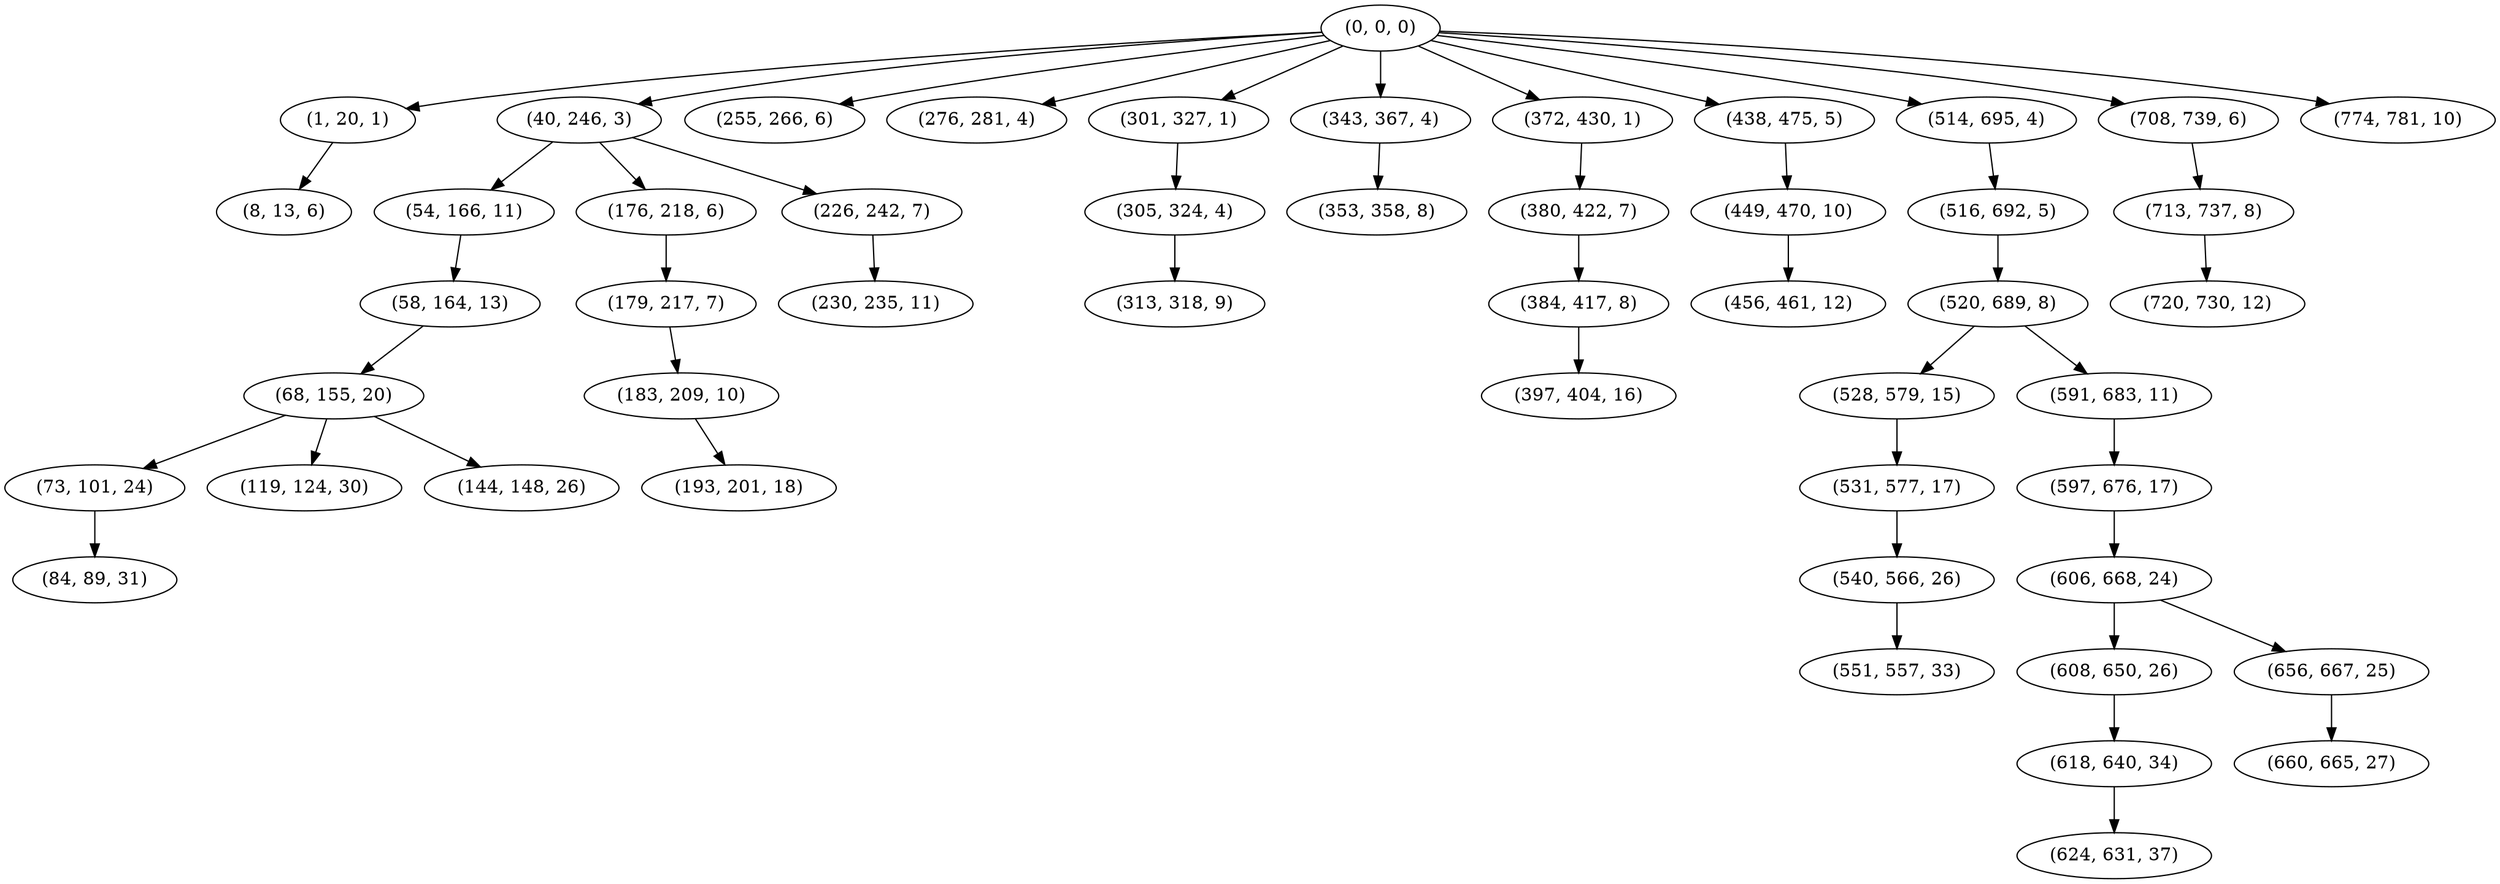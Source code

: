 digraph tree {
    "(0, 0, 0)";
    "(1, 20, 1)";
    "(8, 13, 6)";
    "(40, 246, 3)";
    "(54, 166, 11)";
    "(58, 164, 13)";
    "(68, 155, 20)";
    "(73, 101, 24)";
    "(84, 89, 31)";
    "(119, 124, 30)";
    "(144, 148, 26)";
    "(176, 218, 6)";
    "(179, 217, 7)";
    "(183, 209, 10)";
    "(193, 201, 18)";
    "(226, 242, 7)";
    "(230, 235, 11)";
    "(255, 266, 6)";
    "(276, 281, 4)";
    "(301, 327, 1)";
    "(305, 324, 4)";
    "(313, 318, 9)";
    "(343, 367, 4)";
    "(353, 358, 8)";
    "(372, 430, 1)";
    "(380, 422, 7)";
    "(384, 417, 8)";
    "(397, 404, 16)";
    "(438, 475, 5)";
    "(449, 470, 10)";
    "(456, 461, 12)";
    "(514, 695, 4)";
    "(516, 692, 5)";
    "(520, 689, 8)";
    "(528, 579, 15)";
    "(531, 577, 17)";
    "(540, 566, 26)";
    "(551, 557, 33)";
    "(591, 683, 11)";
    "(597, 676, 17)";
    "(606, 668, 24)";
    "(608, 650, 26)";
    "(618, 640, 34)";
    "(624, 631, 37)";
    "(656, 667, 25)";
    "(660, 665, 27)";
    "(708, 739, 6)";
    "(713, 737, 8)";
    "(720, 730, 12)";
    "(774, 781, 10)";
    "(0, 0, 0)" -> "(1, 20, 1)";
    "(0, 0, 0)" -> "(40, 246, 3)";
    "(0, 0, 0)" -> "(255, 266, 6)";
    "(0, 0, 0)" -> "(276, 281, 4)";
    "(0, 0, 0)" -> "(301, 327, 1)";
    "(0, 0, 0)" -> "(343, 367, 4)";
    "(0, 0, 0)" -> "(372, 430, 1)";
    "(0, 0, 0)" -> "(438, 475, 5)";
    "(0, 0, 0)" -> "(514, 695, 4)";
    "(0, 0, 0)" -> "(708, 739, 6)";
    "(0, 0, 0)" -> "(774, 781, 10)";
    "(1, 20, 1)" -> "(8, 13, 6)";
    "(40, 246, 3)" -> "(54, 166, 11)";
    "(40, 246, 3)" -> "(176, 218, 6)";
    "(40, 246, 3)" -> "(226, 242, 7)";
    "(54, 166, 11)" -> "(58, 164, 13)";
    "(58, 164, 13)" -> "(68, 155, 20)";
    "(68, 155, 20)" -> "(73, 101, 24)";
    "(68, 155, 20)" -> "(119, 124, 30)";
    "(68, 155, 20)" -> "(144, 148, 26)";
    "(73, 101, 24)" -> "(84, 89, 31)";
    "(176, 218, 6)" -> "(179, 217, 7)";
    "(179, 217, 7)" -> "(183, 209, 10)";
    "(183, 209, 10)" -> "(193, 201, 18)";
    "(226, 242, 7)" -> "(230, 235, 11)";
    "(301, 327, 1)" -> "(305, 324, 4)";
    "(305, 324, 4)" -> "(313, 318, 9)";
    "(343, 367, 4)" -> "(353, 358, 8)";
    "(372, 430, 1)" -> "(380, 422, 7)";
    "(380, 422, 7)" -> "(384, 417, 8)";
    "(384, 417, 8)" -> "(397, 404, 16)";
    "(438, 475, 5)" -> "(449, 470, 10)";
    "(449, 470, 10)" -> "(456, 461, 12)";
    "(514, 695, 4)" -> "(516, 692, 5)";
    "(516, 692, 5)" -> "(520, 689, 8)";
    "(520, 689, 8)" -> "(528, 579, 15)";
    "(520, 689, 8)" -> "(591, 683, 11)";
    "(528, 579, 15)" -> "(531, 577, 17)";
    "(531, 577, 17)" -> "(540, 566, 26)";
    "(540, 566, 26)" -> "(551, 557, 33)";
    "(591, 683, 11)" -> "(597, 676, 17)";
    "(597, 676, 17)" -> "(606, 668, 24)";
    "(606, 668, 24)" -> "(608, 650, 26)";
    "(606, 668, 24)" -> "(656, 667, 25)";
    "(608, 650, 26)" -> "(618, 640, 34)";
    "(618, 640, 34)" -> "(624, 631, 37)";
    "(656, 667, 25)" -> "(660, 665, 27)";
    "(708, 739, 6)" -> "(713, 737, 8)";
    "(713, 737, 8)" -> "(720, 730, 12)";
}
